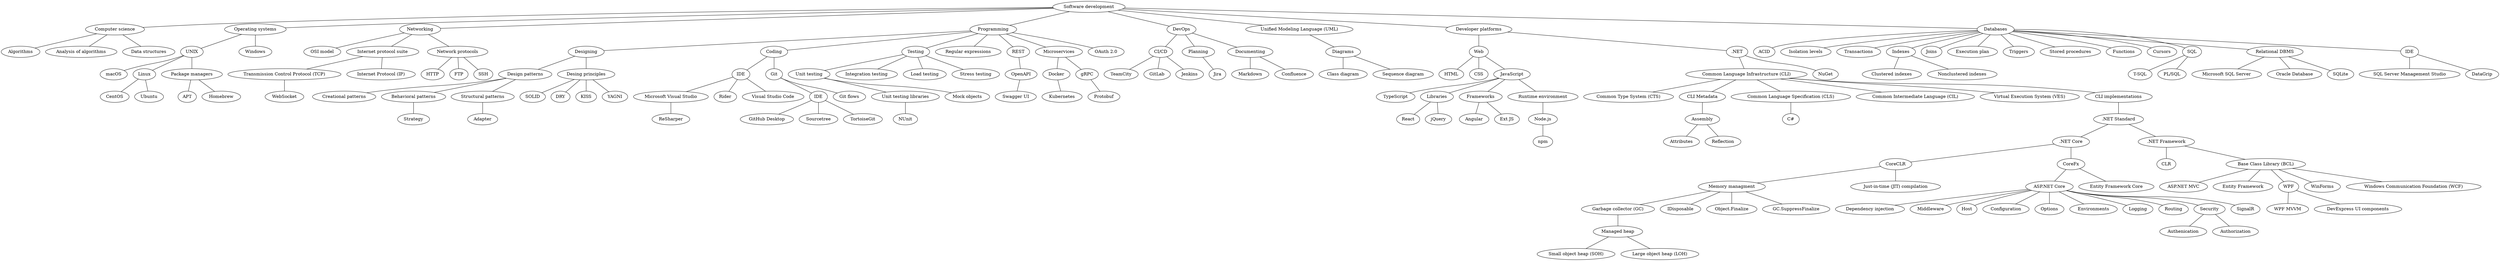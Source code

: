 graph expertise {

    software_development[label="Software development"]
    software_development -- computer_science
    software_development -- operating_systems
    software_development -- networking
    software_development -- programming
    software_development -- devops
    software_development -- uml
    software_development -- developer_platforms
    software_development -- databases

    computer_science[label="Computer science"]
    computer_science -- algorithms
    computer_science -- analysis_of_algorithms
    computer_science -- data_structures

    algorithms[label="Algorithms"]
    analysis_of_algorithms[label="Analysis of algorithms"]
    data_structures[label="Data structures"]

    operating_systems[label="Operating systems"]
    operating_systems -- unix
    operating_systems -- windows

    unix[label="UNIX"]
    unix -- macos
    unix -- linux
    unix -- unix_package_managers

    macos[label="macOS"]
    linux[label="Linux"]
    linux -- centos
    linux -- ubuntu

    centos[label="CentOS"]
    ubuntu[label="Ubuntu"]

    unix_package_managers[label="Package managers"]
    unix_package_managers -- apt
    unix_package_managers -- homebrew

    apt[label="APT"]
    homebrew[label="Homebrew"]

    windows[label="Windows"]

    networking[label="Networking"]
    networking -- osi
    networking -- internet_protocol_suite
    networking -- network_protocols

    osi[label="OSI model"]
    internet_protocol_suite[label="Internet protocol suite"]
    internet_protocol_suite -- tcp
    internet_protocol_suite -- ip
    
    tcp[label="Transmission Control Protocol (TCP)"]
    tcp -- websocket
    websocket[label="WebSocket"]

    ip[label="Internet Protocol (IP)"]
    network_protocols[label="Network protocols"]
    network_protocols -- http
    network_protocols -- ftp
    network_protocols -- ssh

    http[label="HTTP"]
    ftp[label="FTP"]
    ssh[label="SSH"]

    desinging[label="Designing"]
    desinging -- desing_patterns
    desinging -- desing_principles

    desing_patterns[label="Design patterns"]
    desing_patterns -- creational_patterns
    desing_patterns -- behavioral_patterns
    desing_patterns -- structural_patterns

    creational_patterns[label="Creational patterns"]
    structural_patterns[label="Structural patterns"]
    structural_patterns -- adapter

    adapter[label="Adapter"]
    behavioral_patterns[label="Behavioral patterns"]
    behavioral_patterns -- strategy

    strategy[label="Strategy"]

    desing_principles[label="Desing principles"]
    desing_principles -- solid
    desing_principles -- dry
    desing_principles -- kiss
    desing_principles -- yagni
    
    solid[label="SOLID"]
    dry[label="DRY"]
    kiss[label="KISS"]
    yagni[label="YAGNI"]

    programming[label="Programming"]
    programming -- desinging
    programming -- coding
    programming -- testing
    programming -- regular_expressions
    programming -- rest
    programming -- microservices
    programming -- oauth

    developer_platforms[label="Developer platforms"]
    developer_platforms -- web
    developer_platforms -- dot_net

    web[label="Web"]
    web -- html
    web -- css
    web -- javascript

    html[label="HTML"]
    css[label="CSS"]
    javascript[label="JavaScript"]
    javascript -- typescript
    javascript -- jslibraries
    javascript -- jsframeworks
    javascript -- jsruntime_environment

    jslibraries[label="Libraries"]
    jslibraries -- react
    jslibraries -- jquery

    react[label="React"]
    jquery[label="jQuery"]    
    typescript[label="TypeScript"]
    
    jsframeworks[label="Frameworks"]
    jsframeworks -- angular
    jsframeworks -- extjs

    angular[label="Angular"]
    extjs[label="Ext JS"]
    jsruntime_environment[label="Runtime environment"]
    jsruntime_environment -- nodejs

    nodejs[label="Node.js"]
    nodejs -- npm

    npm[label="npm"]

    dot_net[label=".NET"]
    dot_net -- common_language_infrastructure
    dot_net -- nuget
    
    nuget[label="NuGet"]

    common_language_infrastructure[label="Common Language Infrastructure (CLI)"]
    common_language_infrastructure -- common_type_system
    common_language_infrastructure -- cli_metadata
    common_language_infrastructure -- common_language_specification
    common_language_infrastructure -- common_intermediate_language
    common_language_infrastructure -- virtual_execution_system
    common_language_infrastructure -- cli_implementations

    common_type_system[label="Common Type System (CTS)"]
    cli_metadata[label="CLI Metadata"]
    cli_metadata -- assembly

    assembly[label="Assembly"]
    assembly -- attributes
    assembly -- reflection

    attributes[label="Attributes"]
    reflection[label="Reflection"]

    virtual_execution_system[label="Virtual Execution System (VES)"]
    common_language_specification[label="Common Language Specification (CLS)"]
    common_language_specification -- csharp

    common_intermediate_language[label="Common Intermediate Language (CIL)"]

    csharp[label="C#"]

    cli_implementations[label="CLI implementations"]
    cli_implementations -- dot_net_standard

    dot_net_standard[label=".NET Standard"]
    dot_net_standard -- dot_net_core
    dot_net_standard -- dot_net_framework

    dot_net_core[label = ".NET Core"][label = ".NET Core"]
    dot_net_core -- core_crl
    dot_net_core -- corefx

    core_crl[label="CoreCLR"]
    core_crl -- memory_managment
    core_crl -- jit

    memory_managment[label="Memory managment"]
    memory_managment -- gc
    memory_managment -- idisposable
    memory_managment -- gc_object_finalize
    memory_managment -- gc_suppress_finalize

    gc[label="Garbage collector (GC)"]
    gc -- managed_heap

    managed_heap[label="Managed heap"]
    managed_heap -- soh
    managed_heap -- loh

    soh[label="Small object heap (SOH)"]
    loh[label="Large object heap (LOH)"]

    idisposable[label="IDisposable"]
    gc_suppress_finalize[label="GC.SuppressFinalize"]
    gc_object_finalize[label="Object.Finalize"]

    jit[label="Just-in-time (JIT) compilation"]
    corefx[label="CoreFx"]
    corefx -- asp_net_core
    corefx -- ef_core

    asp_net_core[label = "ASP.NET Core"]
    asp_net_core -- asp_net_core_dependency_injection
    asp_net_core -- asp_net_core_middleware
    asp_net_core -- asp_net_core_host
    asp_net_core -- asp_net_core_configuration
    asp_net_core -- asp_net_core_options
    asp_net_core -- asp_net_core_environments
    asp_net_core -- asp_net_core_logging
    asp_net_core -- asp_net_core_routing    
    asp_net_core -- asp_net_core_security
    asp_net_core -- signalr

    asp_net_core_dependency_injection[label="Dependency injection"]
    asp_net_core_middleware[label="Middleware"]
    asp_net_core_host[label="Host"]
    asp_net_core_configuration[label="Configuration"]
    asp_net_core_options[label="Options"]
    asp_net_core_environments[label="Environments"]
    asp_net_core_logging[label="Logging"]
    asp_net_core_routing[label="Routing"]
    asp_net_core_security[label="Security"]
    asp_net_core_security -- asp_net_core_authentication
    asp_net_core_security -- asp_net_core_authorization

    asp_net_core_authentication[label="Authenication"]
    asp_net_core_authorization[label="Authorization"]
    signalr[label="SignalR"]

    ef_core[label="Entity Framework Core"]

    dot_net_framework[label = ".NET Framework"]
    dot_net_framework -- clr
    dot_net_framework -- base_class_library

    clr[label="CLR"]
    base_class_library[label="Base Class Library (BCL)"]

    base_class_library -- asp_net_mvc
    base_class_library -- entity_framework
    base_class_library -- wpf
    base_class_library -- winforms
    base_class_library -- wcf

    asp_net_mvc[label="ASP.NET MVC"]
    entity_framework[label="Entity Framework"]
    wpf[label="WPF"]
    wpf -- wpf_mvvm
    wpf -- devexpress_wpf

    wpf_mvvm[label="WPF MVVM"]
    devexpress_wpf[label="DevExpress UI components"]
    winforms[label="WinForms"]
    wcf[label="Windows Communication Foundation (WCF)"]

    coding[label="Coding"]
    coding -- ide
    coding -- git

    ide[label="IDE"]
    ide -- visual_studio
    ide -- rider
    ide -- visual_studio_code

    visual_studio[label="Microsoft Visual Studio"]
    visual_studio -- resharper

    resharper[label="ReSharper"]

    rider[label="Rider"]
    visual_studio_code[label="Visual Studio Code"]

    git[label="Git"]
    git -- git_ide
    git -- gitflows

    git_ide[label="IDE"]
    git_ide -- github_desktop
    git_ide -- sourcetree
    git_ide -- tortoisegit

    github_desktop[label="GitHub Desktop"]
    sourcetree[label="Sourcetree"]
    tortoisegit[label="TortoiseGit"]

    gitflows[label="Git flows"]

    testing[label="Testing"]
    testing -- unit_testing
    testing -- integration_testing
    testing -- load_testing
    testing -- stress_testing

    unit_testing[label="Unit testing"]
    unit_testing -- unit_testing_libs
    unit_testing -- mock_objects

    unit_testing_libs[label="Unit testing libraries"]
    unit_testing_libs -- nunit

    nunit[label="NUnit"]
    mock_objects[label="Mock objects"]

    integration_testing[label="Integration testing"]
    load_testing[label="Load testing"]
    stress_testing[label="Stress testing"]

    regular_expressions[label="Regular expressions"]
    rest[label="REST"]
    rest -- openapi

    openapi[label="OpenAPI"]
    openapi -- swaggerui

    swaggerui[label="Swagger UI"]

    microservices[label="Microservices"]
    microservices -- docker
    microservices -- grpc

    docker[label="Docker"]
    docker -- kubernetes

    kubernetes[label="Kubernetes"]
    grpc[label="gRPC"]
    grpc -- protobuf

    protobuf[label="Protobuf"]

    oauth[label="OAuth 2.0"]
    
    devops[label="DevOps"]
    devops -- ci_cd
    devops -- planning
    devops -- documenting

    ci_cd[label="CI/CD"]
    ci_cd -- teamcity
    ci_cd -- gitlab
    ci_cd -- jenkins

    teamcity[label="TeamCity"]
    gitlab[label="GitLab"]
    jenkins[label="Jenkins"]

    planning[label="Planning"]
    planning -- jira

    jira[label="Jira"]

    documenting[label="Documenting"]
    documenting -- markdown
    documenting -- confluence

    markdown[label="Markdown"]
    confluence[label="Confluence"]
    
    uml[label="Unified Modeling Language (UML)"]
    uml -- diagrams
    
    diagrams[label="Diagrams"]
    diagrams -- class_diagram
    diagrams -- sequence_diagram

    class_diagram[label="Class diagram"]
    sequence_diagram[label="Sequence diagram"]

    databases[label="Databases"]    
    databases -- acid
    databases -- isolation_levels
    databases -- transactions
    databases -- indexes
    databases -- joins
    databases -- execution_plan
    databases -- triggers
    databases -- stored_procedures
    databases -- functions
    databases -- cursors
    databases -- sql
    databases -- relational_dbms
    databases -- db_ide

    acid[label="ACID"]
    isolation_levels[label="Isolation levels"]
    transactions[label="Transactions"]
    triggers[label="Triggers"]
    indexes[label="Indexes"]
    indexes -- clustered_indexes
    indexes -- nonclustered_indexes

    joins[label="Joins"]
    execution_plan[label="Execution plan"]
    clustered_indexes[label="Clustered indexes"]
    nonclustered_indexes[label="Nonclustered indexes"]
    stored_procedures[label="Stored procedures"]
    functions[label="Functions"]
    cursors[label="Cursors"]
    sql[label="SQL"]
    sql -- t_sql
    sql -- plsql
    t_sql[label="T-SQL"]
    plsql[label="PL/SQL"]

    relational_dbms[label="Relational DBMS"]
    relational_dbms -- sql_server
    relational_dbms -- oracle_database
    relational_dbms -- sqlite
   
    sql_server[label="Microsoft SQL Server"]
    oracle_database[label="Oracle Database"]
    sqlite[label="SQLite"]

    db_ide[label="IDE"]
    db_ide -- ssms
    db_ide -- datagrip

    ssms[label="SQL Server Management Studio"]
    datagrip[label="DataGrip"]

}